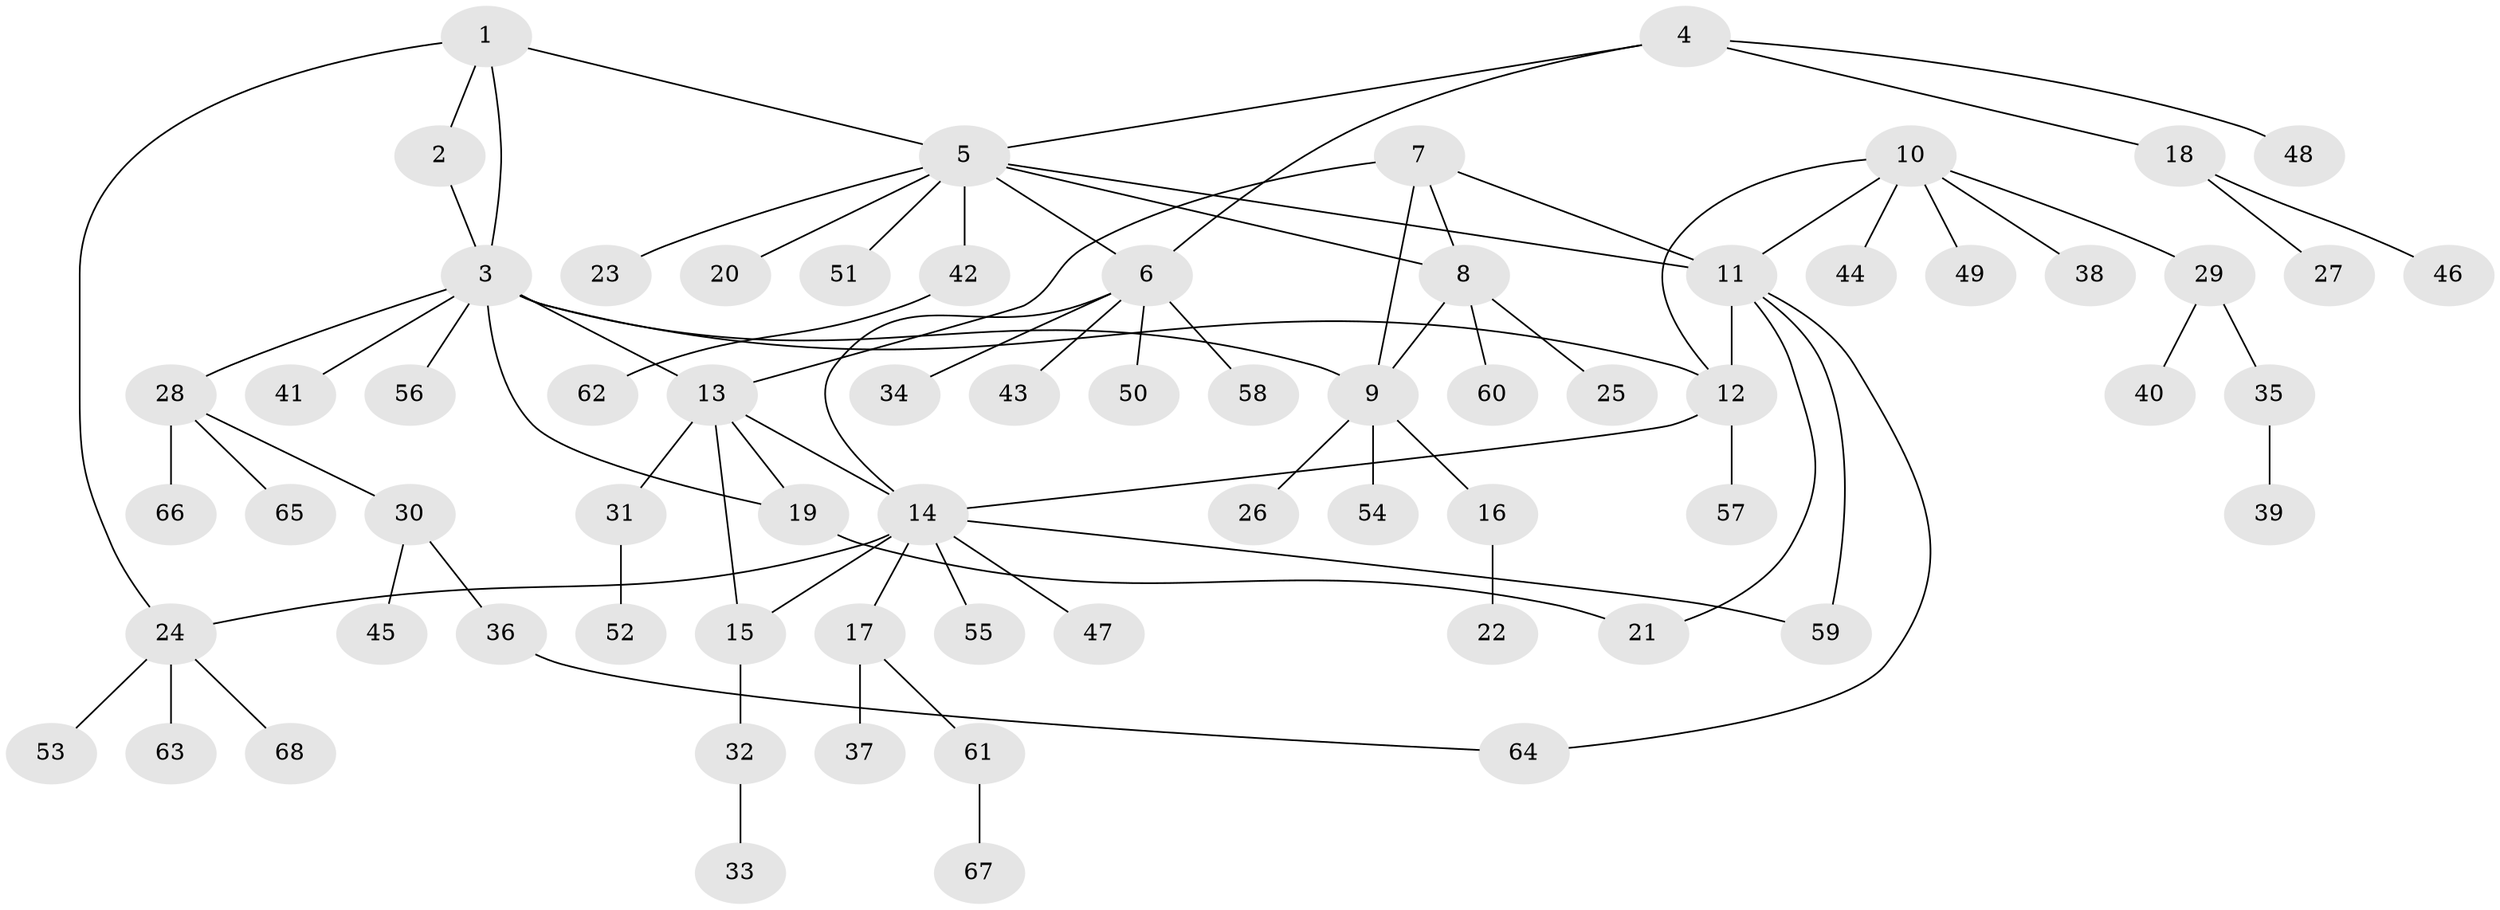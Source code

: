 // Generated by graph-tools (version 1.1) at 2025/02/03/09/25 03:02:42]
// undirected, 68 vertices, 83 edges
graph export_dot {
graph [start="1"]
  node [color=gray90,style=filled];
  1;
  2;
  3;
  4;
  5;
  6;
  7;
  8;
  9;
  10;
  11;
  12;
  13;
  14;
  15;
  16;
  17;
  18;
  19;
  20;
  21;
  22;
  23;
  24;
  25;
  26;
  27;
  28;
  29;
  30;
  31;
  32;
  33;
  34;
  35;
  36;
  37;
  38;
  39;
  40;
  41;
  42;
  43;
  44;
  45;
  46;
  47;
  48;
  49;
  50;
  51;
  52;
  53;
  54;
  55;
  56;
  57;
  58;
  59;
  60;
  61;
  62;
  63;
  64;
  65;
  66;
  67;
  68;
  1 -- 2;
  1 -- 3;
  1 -- 5;
  1 -- 24;
  2 -- 3;
  3 -- 9;
  3 -- 12;
  3 -- 13;
  3 -- 19;
  3 -- 28;
  3 -- 41;
  3 -- 56;
  4 -- 5;
  4 -- 6;
  4 -- 18;
  4 -- 48;
  5 -- 6;
  5 -- 8;
  5 -- 11;
  5 -- 20;
  5 -- 23;
  5 -- 42;
  5 -- 51;
  6 -- 14;
  6 -- 34;
  6 -- 43;
  6 -- 50;
  6 -- 58;
  7 -- 8;
  7 -- 9;
  7 -- 11;
  7 -- 13;
  8 -- 9;
  8 -- 25;
  8 -- 60;
  9 -- 16;
  9 -- 26;
  9 -- 54;
  10 -- 11;
  10 -- 12;
  10 -- 29;
  10 -- 38;
  10 -- 44;
  10 -- 49;
  11 -- 12;
  11 -- 21;
  11 -- 59;
  11 -- 64;
  12 -- 14;
  12 -- 57;
  13 -- 14;
  13 -- 15;
  13 -- 19;
  13 -- 31;
  14 -- 15;
  14 -- 17;
  14 -- 24;
  14 -- 47;
  14 -- 55;
  14 -- 59;
  15 -- 32;
  16 -- 22;
  17 -- 37;
  17 -- 61;
  18 -- 27;
  18 -- 46;
  19 -- 21;
  24 -- 53;
  24 -- 63;
  24 -- 68;
  28 -- 30;
  28 -- 65;
  28 -- 66;
  29 -- 35;
  29 -- 40;
  30 -- 36;
  30 -- 45;
  31 -- 52;
  32 -- 33;
  35 -- 39;
  36 -- 64;
  42 -- 62;
  61 -- 67;
}
